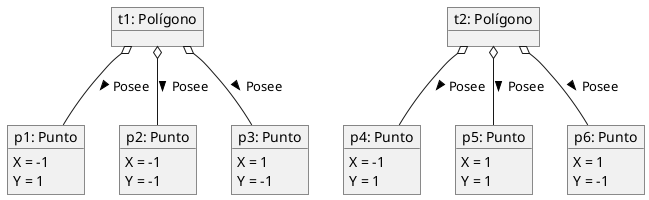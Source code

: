 @startuml
object "t1: Polígono" as t1{

}
object "p1: Punto" as p1{
X = -1
Y = 1
}
object "p2: Punto" as p2{
X = -1
Y = -1
}
object "p3: Punto" as p3{
X = 1
Y = -1
}
object "p4: Punto" as p4{
X = -1
Y = 1
}
object "p5: Punto" as p5{
X = 1
Y = 1
}
object "p6: Punto" as p6{
X = 1
Y = -1
}
object "t2: Polígono" as t2{

}
t1 o-- p1 : Posee >
t1 o-- p2 : Posee >
t1 o-- p3 : Posee >
t2 o-- p4 : Posee >
t2 o-- p5 : Posee >
t2 o-- p6 : Posee >
@enduml
